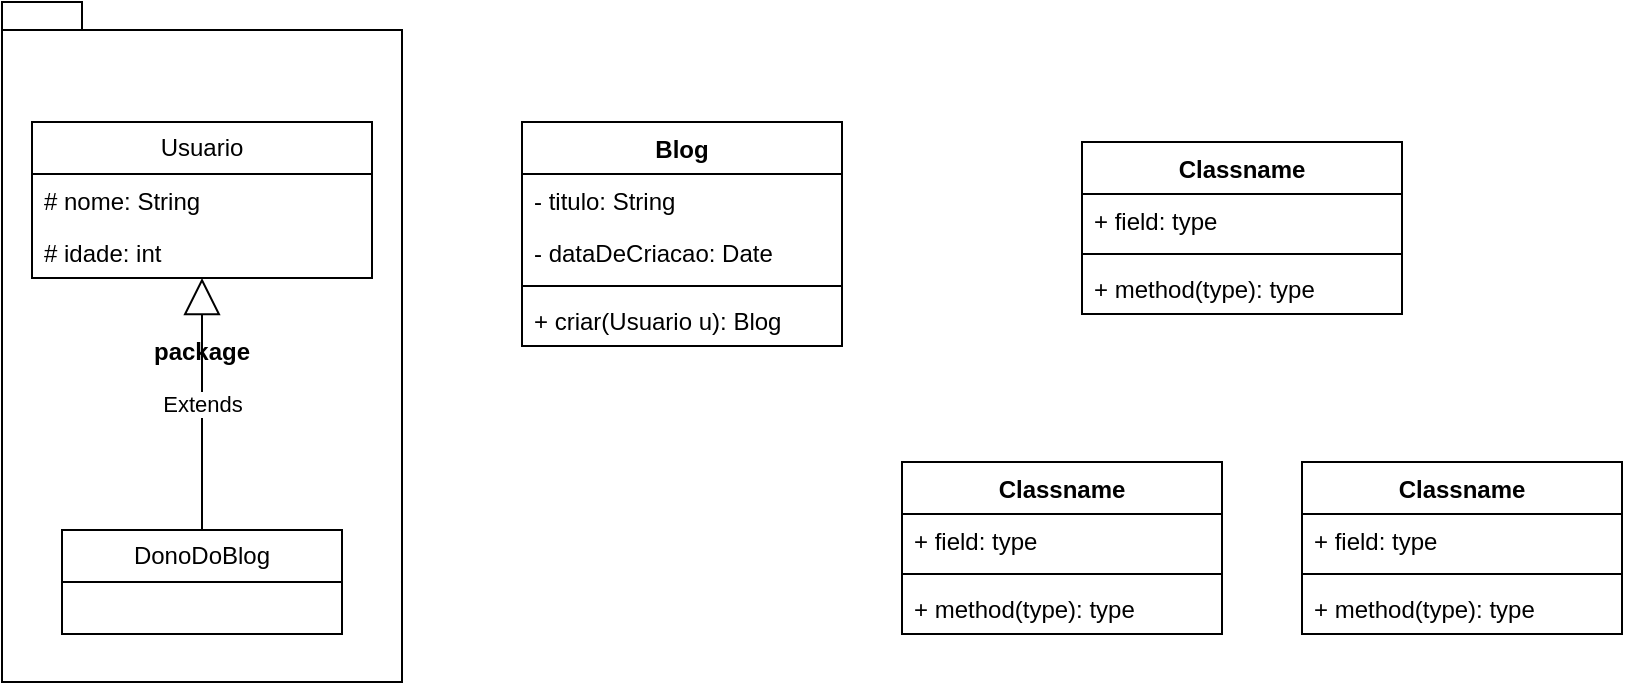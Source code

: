 <mxfile version="24.6.2" type="github">
  <diagram name="Página-1" id="VCbj5g5LD_jYwtaUO0ZD">
    <mxGraphModel dx="814" dy="473" grid="1" gridSize="10" guides="1" tooltips="1" connect="1" arrows="1" fold="1" page="1" pageScale="1" pageWidth="827" pageHeight="1169" math="0" shadow="0">
      <root>
        <mxCell id="0" />
        <mxCell id="1" parent="0" />
        <mxCell id="rpYWNJqYlB2NfyHz1Jnz-26" value="package" style="shape=folder;fontStyle=1;spacingTop=10;tabWidth=40;tabHeight=14;tabPosition=left;html=1;whiteSpace=wrap;" vertex="1" parent="1">
          <mxGeometry y="130" width="200" height="340" as="geometry" />
        </mxCell>
        <mxCell id="rpYWNJqYlB2NfyHz1Jnz-1" value="Usuario" style="swimlane;fontStyle=0;childLayout=stackLayout;horizontal=1;startSize=26;fillColor=none;horizontalStack=0;resizeParent=1;resizeParentMax=0;resizeLast=0;collapsible=1;marginBottom=0;whiteSpace=wrap;html=1;" vertex="1" parent="1">
          <mxGeometry x="15" y="190" width="170" height="78" as="geometry" />
        </mxCell>
        <mxCell id="rpYWNJqYlB2NfyHz1Jnz-2" value="# nome: String" style="text;strokeColor=none;fillColor=none;align=left;verticalAlign=top;spacingLeft=4;spacingRight=4;overflow=hidden;rotatable=0;points=[[0,0.5],[1,0.5]];portConstraint=eastwest;whiteSpace=wrap;html=1;" vertex="1" parent="rpYWNJqYlB2NfyHz1Jnz-1">
          <mxGeometry y="26" width="170" height="26" as="geometry" />
        </mxCell>
        <mxCell id="rpYWNJqYlB2NfyHz1Jnz-3" value="# idade: int" style="text;strokeColor=none;fillColor=none;align=left;verticalAlign=top;spacingLeft=4;spacingRight=4;overflow=hidden;rotatable=0;points=[[0,0.5],[1,0.5]];portConstraint=eastwest;whiteSpace=wrap;html=1;" vertex="1" parent="rpYWNJqYlB2NfyHz1Jnz-1">
          <mxGeometry y="52" width="170" height="26" as="geometry" />
        </mxCell>
        <mxCell id="rpYWNJqYlB2NfyHz1Jnz-5" value="DonoDoBlog" style="swimlane;fontStyle=0;childLayout=stackLayout;horizontal=1;startSize=26;fillColor=none;horizontalStack=0;resizeParent=1;resizeParentMax=0;resizeLast=0;collapsible=1;marginBottom=0;whiteSpace=wrap;html=1;" vertex="1" parent="1">
          <mxGeometry x="30" y="394" width="140" height="52" as="geometry" />
        </mxCell>
        <mxCell id="rpYWNJqYlB2NfyHz1Jnz-9" value="Blog" style="swimlane;fontStyle=1;align=center;verticalAlign=top;childLayout=stackLayout;horizontal=1;startSize=26;horizontalStack=0;resizeParent=1;resizeParentMax=0;resizeLast=0;collapsible=1;marginBottom=0;whiteSpace=wrap;html=1;" vertex="1" parent="1">
          <mxGeometry x="260" y="190" width="160" height="112" as="geometry" />
        </mxCell>
        <mxCell id="rpYWNJqYlB2NfyHz1Jnz-10" value="- titulo: String" style="text;strokeColor=none;fillColor=none;align=left;verticalAlign=top;spacingLeft=4;spacingRight=4;overflow=hidden;rotatable=0;points=[[0,0.5],[1,0.5]];portConstraint=eastwest;whiteSpace=wrap;html=1;" vertex="1" parent="rpYWNJqYlB2NfyHz1Jnz-9">
          <mxGeometry y="26" width="160" height="26" as="geometry" />
        </mxCell>
        <mxCell id="rpYWNJqYlB2NfyHz1Jnz-27" value="- dataDeCriacao: Date" style="text;strokeColor=none;fillColor=none;align=left;verticalAlign=top;spacingLeft=4;spacingRight=4;overflow=hidden;rotatable=0;points=[[0,0.5],[1,0.5]];portConstraint=eastwest;whiteSpace=wrap;html=1;" vertex="1" parent="rpYWNJqYlB2NfyHz1Jnz-9">
          <mxGeometry y="52" width="160" height="26" as="geometry" />
        </mxCell>
        <mxCell id="rpYWNJqYlB2NfyHz1Jnz-11" value="" style="line;strokeWidth=1;fillColor=none;align=left;verticalAlign=middle;spacingTop=-1;spacingLeft=3;spacingRight=3;rotatable=0;labelPosition=right;points=[];portConstraint=eastwest;strokeColor=inherit;" vertex="1" parent="rpYWNJqYlB2NfyHz1Jnz-9">
          <mxGeometry y="78" width="160" height="8" as="geometry" />
        </mxCell>
        <mxCell id="rpYWNJqYlB2NfyHz1Jnz-12" value="+ criar(Usuario u): Blog" style="text;strokeColor=none;fillColor=none;align=left;verticalAlign=top;spacingLeft=4;spacingRight=4;overflow=hidden;rotatable=0;points=[[0,0.5],[1,0.5]];portConstraint=eastwest;whiteSpace=wrap;html=1;" vertex="1" parent="rpYWNJqYlB2NfyHz1Jnz-9">
          <mxGeometry y="86" width="160" height="26" as="geometry" />
        </mxCell>
        <mxCell id="rpYWNJqYlB2NfyHz1Jnz-13" value="Classname" style="swimlane;fontStyle=1;align=center;verticalAlign=top;childLayout=stackLayout;horizontal=1;startSize=26;horizontalStack=0;resizeParent=1;resizeParentMax=0;resizeLast=0;collapsible=1;marginBottom=0;whiteSpace=wrap;html=1;" vertex="1" parent="1">
          <mxGeometry x="540" y="200" width="160" height="86" as="geometry" />
        </mxCell>
        <mxCell id="rpYWNJqYlB2NfyHz1Jnz-14" value="+ field: type" style="text;strokeColor=none;fillColor=none;align=left;verticalAlign=top;spacingLeft=4;spacingRight=4;overflow=hidden;rotatable=0;points=[[0,0.5],[1,0.5]];portConstraint=eastwest;whiteSpace=wrap;html=1;" vertex="1" parent="rpYWNJqYlB2NfyHz1Jnz-13">
          <mxGeometry y="26" width="160" height="26" as="geometry" />
        </mxCell>
        <mxCell id="rpYWNJqYlB2NfyHz1Jnz-15" value="" style="line;strokeWidth=1;fillColor=none;align=left;verticalAlign=middle;spacingTop=-1;spacingLeft=3;spacingRight=3;rotatable=0;labelPosition=right;points=[];portConstraint=eastwest;strokeColor=inherit;" vertex="1" parent="rpYWNJqYlB2NfyHz1Jnz-13">
          <mxGeometry y="52" width="160" height="8" as="geometry" />
        </mxCell>
        <mxCell id="rpYWNJqYlB2NfyHz1Jnz-16" value="+ method(type): type" style="text;strokeColor=none;fillColor=none;align=left;verticalAlign=top;spacingLeft=4;spacingRight=4;overflow=hidden;rotatable=0;points=[[0,0.5],[1,0.5]];portConstraint=eastwest;whiteSpace=wrap;html=1;" vertex="1" parent="rpYWNJqYlB2NfyHz1Jnz-13">
          <mxGeometry y="60" width="160" height="26" as="geometry" />
        </mxCell>
        <mxCell id="rpYWNJqYlB2NfyHz1Jnz-17" value="Classname" style="swimlane;fontStyle=1;align=center;verticalAlign=top;childLayout=stackLayout;horizontal=1;startSize=26;horizontalStack=0;resizeParent=1;resizeParentMax=0;resizeLast=0;collapsible=1;marginBottom=0;whiteSpace=wrap;html=1;" vertex="1" parent="1">
          <mxGeometry x="450" y="360" width="160" height="86" as="geometry" />
        </mxCell>
        <mxCell id="rpYWNJqYlB2NfyHz1Jnz-18" value="+ field: type" style="text;strokeColor=none;fillColor=none;align=left;verticalAlign=top;spacingLeft=4;spacingRight=4;overflow=hidden;rotatable=0;points=[[0,0.5],[1,0.5]];portConstraint=eastwest;whiteSpace=wrap;html=1;" vertex="1" parent="rpYWNJqYlB2NfyHz1Jnz-17">
          <mxGeometry y="26" width="160" height="26" as="geometry" />
        </mxCell>
        <mxCell id="rpYWNJqYlB2NfyHz1Jnz-19" value="" style="line;strokeWidth=1;fillColor=none;align=left;verticalAlign=middle;spacingTop=-1;spacingLeft=3;spacingRight=3;rotatable=0;labelPosition=right;points=[];portConstraint=eastwest;strokeColor=inherit;" vertex="1" parent="rpYWNJqYlB2NfyHz1Jnz-17">
          <mxGeometry y="52" width="160" height="8" as="geometry" />
        </mxCell>
        <mxCell id="rpYWNJqYlB2NfyHz1Jnz-20" value="+ method(type): type" style="text;strokeColor=none;fillColor=none;align=left;verticalAlign=top;spacingLeft=4;spacingRight=4;overflow=hidden;rotatable=0;points=[[0,0.5],[1,0.5]];portConstraint=eastwest;whiteSpace=wrap;html=1;" vertex="1" parent="rpYWNJqYlB2NfyHz1Jnz-17">
          <mxGeometry y="60" width="160" height="26" as="geometry" />
        </mxCell>
        <mxCell id="rpYWNJqYlB2NfyHz1Jnz-21" value="Classname" style="swimlane;fontStyle=1;align=center;verticalAlign=top;childLayout=stackLayout;horizontal=1;startSize=26;horizontalStack=0;resizeParent=1;resizeParentMax=0;resizeLast=0;collapsible=1;marginBottom=0;whiteSpace=wrap;html=1;" vertex="1" parent="1">
          <mxGeometry x="650" y="360" width="160" height="86" as="geometry" />
        </mxCell>
        <mxCell id="rpYWNJqYlB2NfyHz1Jnz-22" value="+ field: type" style="text;strokeColor=none;fillColor=none;align=left;verticalAlign=top;spacingLeft=4;spacingRight=4;overflow=hidden;rotatable=0;points=[[0,0.5],[1,0.5]];portConstraint=eastwest;whiteSpace=wrap;html=1;" vertex="1" parent="rpYWNJqYlB2NfyHz1Jnz-21">
          <mxGeometry y="26" width="160" height="26" as="geometry" />
        </mxCell>
        <mxCell id="rpYWNJqYlB2NfyHz1Jnz-23" value="" style="line;strokeWidth=1;fillColor=none;align=left;verticalAlign=middle;spacingTop=-1;spacingLeft=3;spacingRight=3;rotatable=0;labelPosition=right;points=[];portConstraint=eastwest;strokeColor=inherit;" vertex="1" parent="rpYWNJqYlB2NfyHz1Jnz-21">
          <mxGeometry y="52" width="160" height="8" as="geometry" />
        </mxCell>
        <mxCell id="rpYWNJqYlB2NfyHz1Jnz-24" value="+ method(type): type" style="text;strokeColor=none;fillColor=none;align=left;verticalAlign=top;spacingLeft=4;spacingRight=4;overflow=hidden;rotatable=0;points=[[0,0.5],[1,0.5]];portConstraint=eastwest;whiteSpace=wrap;html=1;" vertex="1" parent="rpYWNJqYlB2NfyHz1Jnz-21">
          <mxGeometry y="60" width="160" height="26" as="geometry" />
        </mxCell>
        <mxCell id="rpYWNJqYlB2NfyHz1Jnz-25" value="Extends" style="endArrow=block;endSize=16;endFill=0;html=1;rounded=0;" edge="1" parent="1" source="rpYWNJqYlB2NfyHz1Jnz-5" target="rpYWNJqYlB2NfyHz1Jnz-1">
          <mxGeometry width="160" relative="1" as="geometry">
            <mxPoint x="220" y="330" as="sourcePoint" />
            <mxPoint x="380" y="330" as="targetPoint" />
          </mxGeometry>
        </mxCell>
      </root>
    </mxGraphModel>
  </diagram>
</mxfile>
